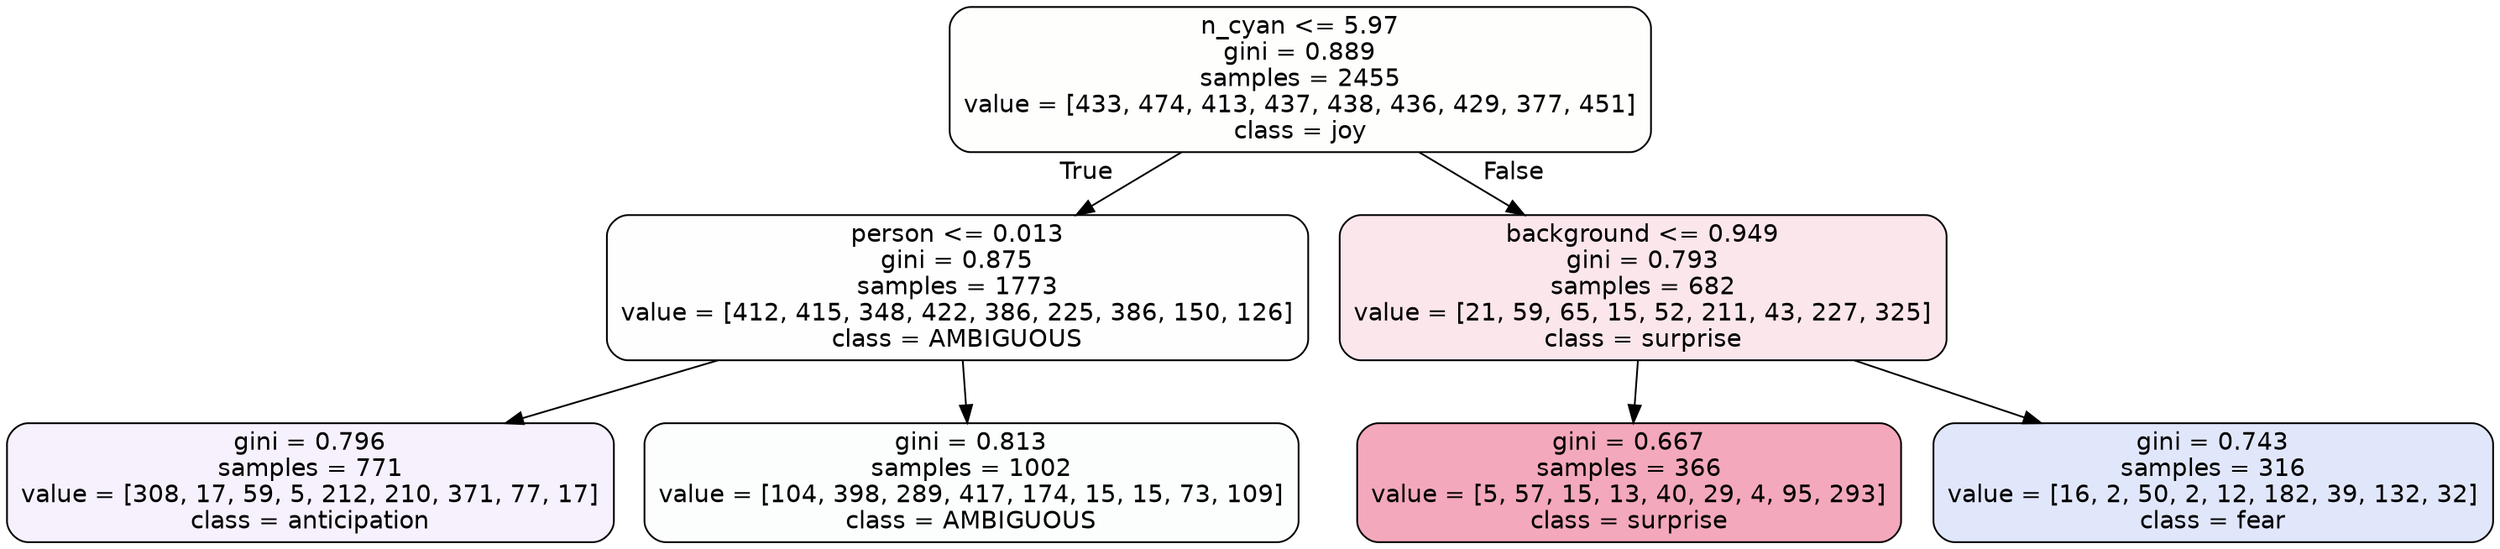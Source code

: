 digraph Tree {
node [shape=box, style="filled, rounded", color="black", fontname=helvetica] ;
edge [fontname=helvetica] ;
0 [label="n_cyan <= 5.97\ngini = 0.889\nsamples = 2455\nvalue = [433, 474, 413, 437, 438, 436, 429, 377, 451]\nclass = joy", fillcolor="#d7e53902"] ;
1 [label="person <= 0.013\ngini = 0.875\nsamples = 1773\nvalue = [412, 415, 348, 422, 386, 225, 386, 150, 126]\nclass = AMBIGUOUS", fillcolor="#39e58101"] ;
0 -> 1 [labeldistance=2.5, labelangle=45, headlabel="True"] ;
2 [label="gini = 0.796\nsamples = 771\nvalue = [308, 17, 59, 5, 212, 210, 371, 77, 17]\nclass = anticipation", fillcolor="#8139e511"] ;
1 -> 2 ;
3 [label="gini = 0.813\nsamples = 1002\nvalue = [104, 398, 289, 417, 174, 15, 15, 73, 109]\nclass = AMBIGUOUS", fillcolor="#39e58104"] ;
1 -> 3 ;
4 [label="background <= 0.949\ngini = 0.793\nsamples = 682\nvalue = [21, 59, 65, 15, 52, 211, 43, 227, 325]\nclass = surprise", fillcolor="#e5396420"] ;
0 -> 4 [labeldistance=2.5, labelangle=-45, headlabel="False"] ;
5 [label="gini = 0.667\nsamples = 366\nvalue = [5, 57, 15, 13, 40, 29, 4, 95, 293]\nclass = surprise", fillcolor="#e539646f"] ;
4 -> 5 ;
6 [label="gini = 0.743\nsamples = 316\nvalue = [16, 2, 50, 2, 12, 182, 39, 132, 32]\nclass = fear", fillcolor="#3964e526"] ;
4 -> 6 ;
}